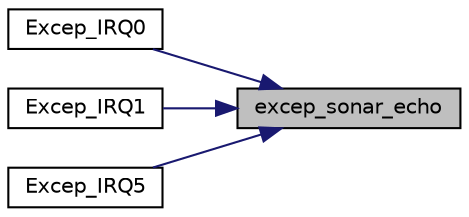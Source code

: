 digraph "excep_sonar_echo"
{
 // LATEX_PDF_SIZE
  edge [fontname="Helvetica",fontsize="10",labelfontname="Helvetica",labelfontsize="10"];
  node [fontname="Helvetica",fontsize="10",shape=record];
  rankdir="RL";
  Node1 [label="excep_sonar_echo",height=0.2,width=0.4,color="black", fillcolor="grey75", style="filled", fontcolor="black",tooltip="超音波センサエコーパルスの立ち上がりと立ち下がりエッジでの"];
  Node1 -> Node2 [dir="back",color="midnightblue",fontsize="10",style="solid",fontname="Helvetica"];
  Node2 [label="Excep_IRQ0",height=0.2,width=0.4,color="black", fillcolor="white", style="filled",URL="$vect_8h.html#a60f3bef9af99ec05b427a83632b4a204",tooltip=" "];
  Node1 -> Node3 [dir="back",color="midnightblue",fontsize="10",style="solid",fontname="Helvetica"];
  Node3 [label="Excep_IRQ1",height=0.2,width=0.4,color="black", fillcolor="white", style="filled",URL="$vect_8h.html#a1bf9dc09b832af3628781c4375fb9530",tooltip=" "];
  Node1 -> Node4 [dir="back",color="midnightblue",fontsize="10",style="solid",fontname="Helvetica"];
  Node4 [label="Excep_IRQ5",height=0.2,width=0.4,color="black", fillcolor="white", style="filled",URL="$vect_8h.html#a243aa9275a15c285a72ccd064669e10f",tooltip=" "];
}
